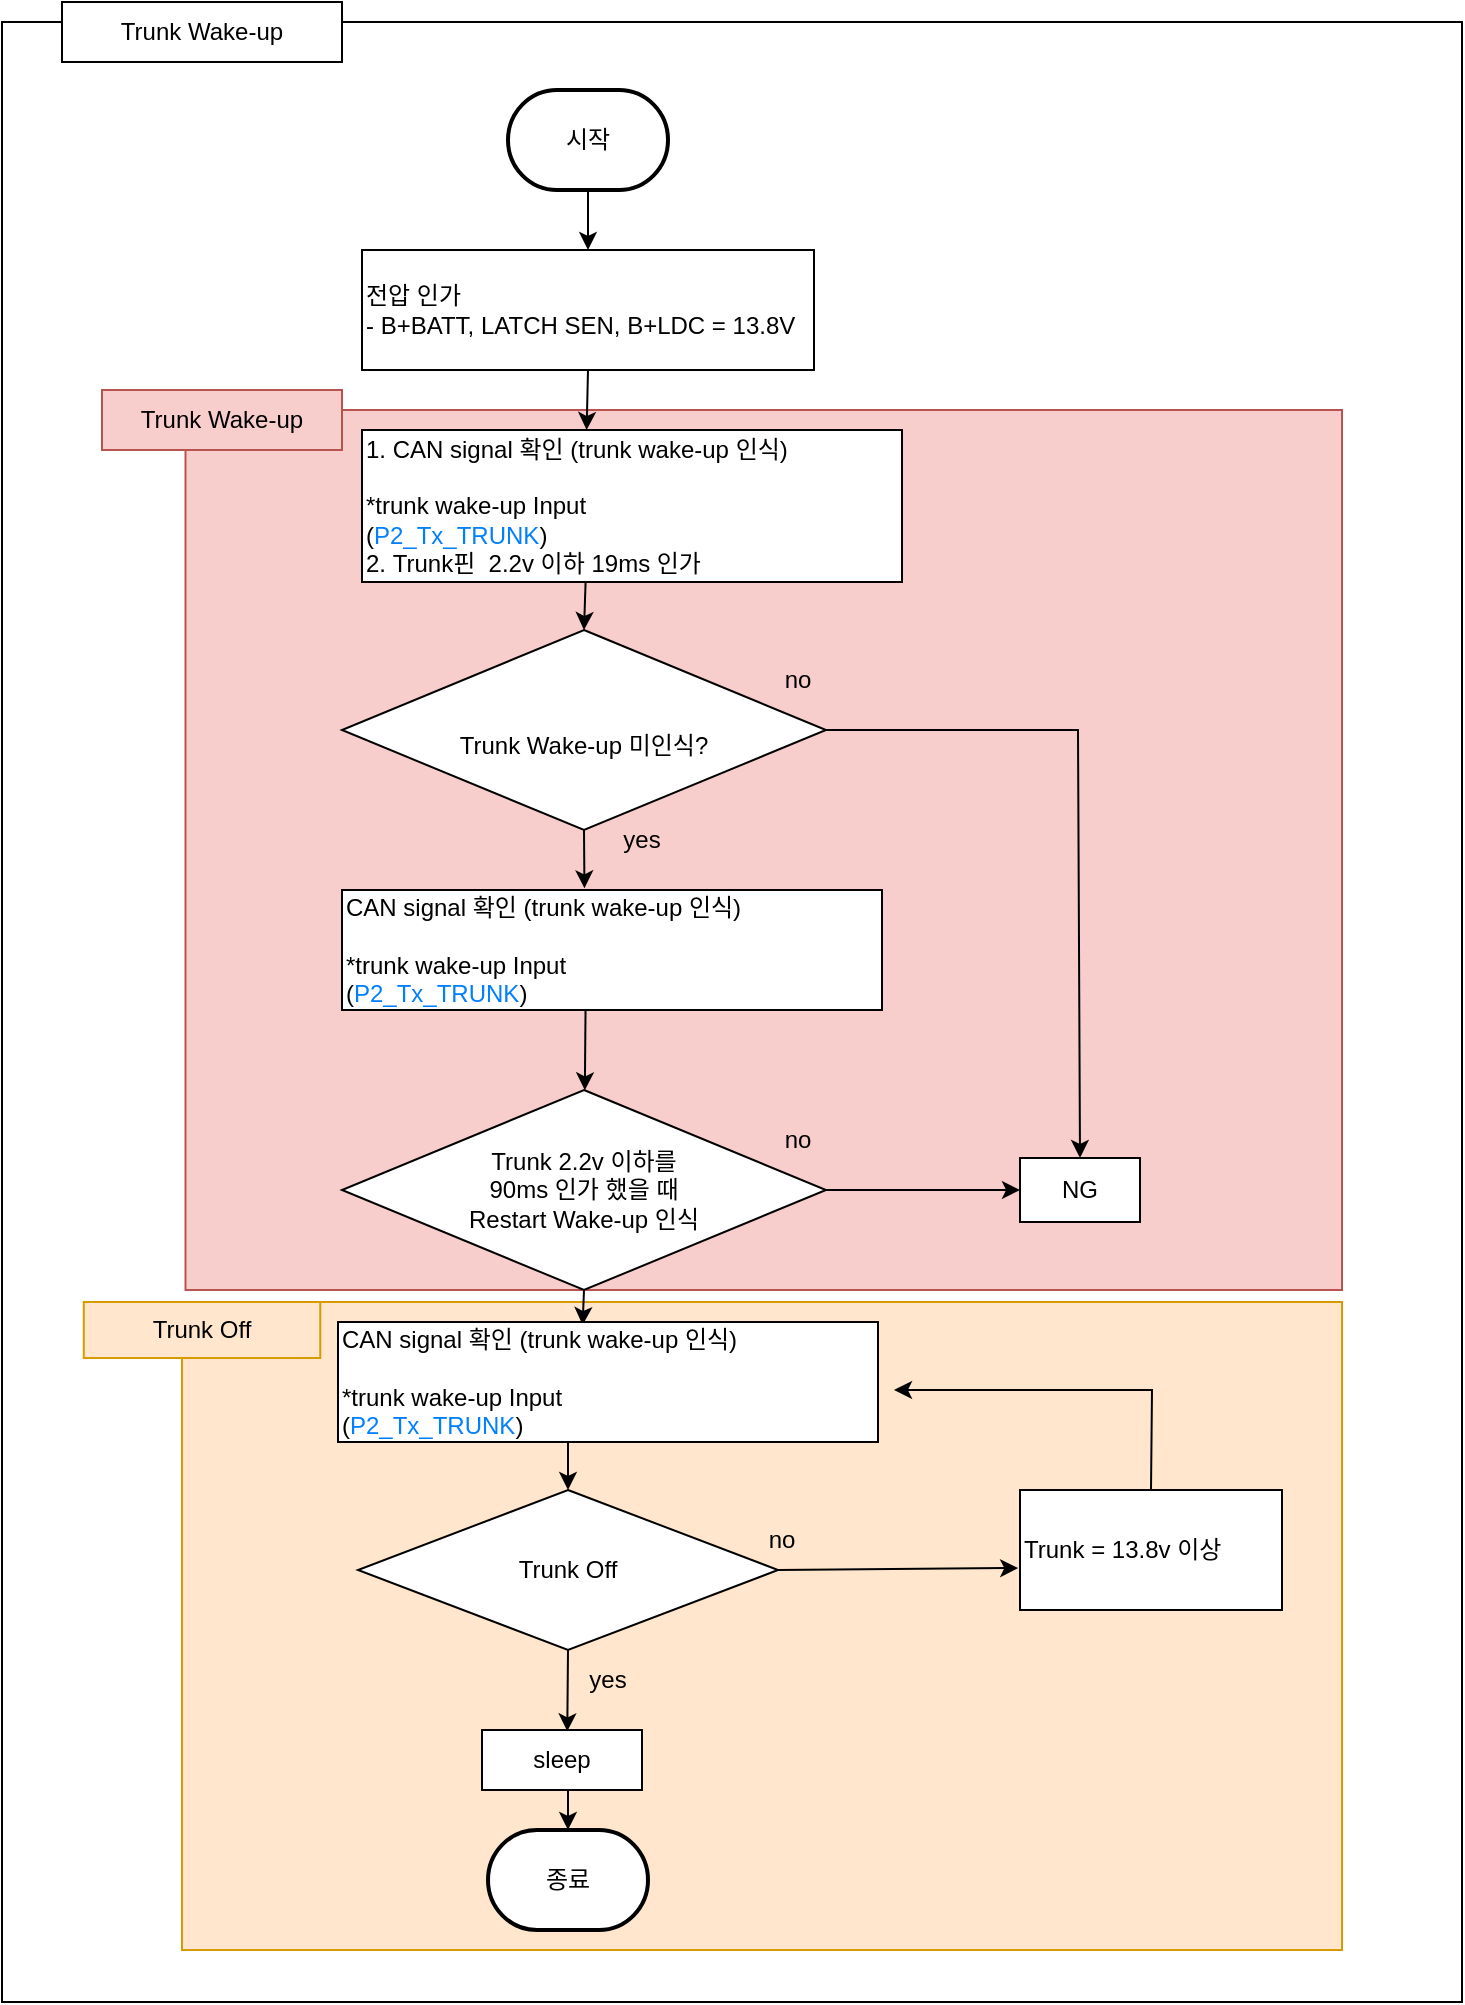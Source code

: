 <mxfile version="22.1.21" type="github">
  <diagram name="페이지-1" id="obiBgoJhXo5aXb0GnERu">
    <mxGraphModel dx="867" dy="536" grid="1" gridSize="10" guides="1" tooltips="1" connect="1" arrows="1" fold="1" page="1" pageScale="1" pageWidth="827" pageHeight="1169" math="0" shadow="0">
      <root>
        <mxCell id="0" />
        <mxCell id="1" parent="0" />
        <mxCell id="ZBejDf4waIo4YSwSh6Ry-65" value="" style="rounded=0;whiteSpace=wrap;html=1;" parent="1" vertex="1">
          <mxGeometry x="40" y="60" width="730" height="990" as="geometry" />
        </mxCell>
        <mxCell id="ZBejDf4waIo4YSwSh6Ry-73" value="Trunk Wake-up" style="rounded=0;whiteSpace=wrap;html=1;" parent="1" vertex="1">
          <mxGeometry x="70" y="50" width="140" height="30" as="geometry" />
        </mxCell>
        <mxCell id="ZBejDf4waIo4YSwSh6Ry-118" value="" style="rounded=0;whiteSpace=wrap;html=1;fillColor=#f8cecc;strokeColor=#b85450;" parent="1" vertex="1">
          <mxGeometry x="131.75" y="254" width="578.25" height="440" as="geometry" />
        </mxCell>
        <mxCell id="ZBejDf4waIo4YSwSh6Ry-119" value="&lt;span style=&quot;color: rgb(0, 0, 0); font-family: Helvetica; font-size: 12px; font-style: normal; font-variant-ligatures: normal; font-variant-caps: normal; font-weight: 400; letter-spacing: normal; orphans: 2; text-align: center; text-indent: 0px; text-transform: none; widows: 2; word-spacing: 0px; -webkit-text-stroke-width: 0px; text-decoration-thickness: initial; text-decoration-style: initial; text-decoration-color: initial; float: none; display: inline !important;&quot;&gt;Trunk Wake-up&lt;br&gt;&lt;/span&gt;" style="rounded=0;whiteSpace=wrap;html=1;fillColor=#f8cecc;strokeColor=#b85450;fillStyle=solid;labelBackgroundColor=none;" parent="1" vertex="1">
          <mxGeometry x="90" y="244" width="120" height="30" as="geometry" />
        </mxCell>
        <mxCell id="ZBejDf4waIo4YSwSh6Ry-66" value="시작" style="strokeWidth=2;html=1;shape=mxgraph.flowchart.terminator;whiteSpace=wrap;" parent="1" vertex="1">
          <mxGeometry x="293" y="94" width="80" height="50" as="geometry" />
        </mxCell>
        <mxCell id="ZBejDf4waIo4YSwSh6Ry-68" value="전압 인가&lt;br&gt;- B+BATT, LATCH SEN, B+LDC = 13.8V" style="rounded=0;whiteSpace=wrap;html=1;align=left;" parent="1" vertex="1">
          <mxGeometry x="220" y="174" width="226" height="60" as="geometry" />
        </mxCell>
        <mxCell id="ZBejDf4waIo4YSwSh6Ry-69" value="&lt;br&gt;Trunk Wake-up 미인식?&lt;br&gt;" style="rhombus;whiteSpace=wrap;html=1;" parent="1" vertex="1">
          <mxGeometry x="210" y="364" width="242" height="100" as="geometry" />
        </mxCell>
        <mxCell id="ZBejDf4waIo4YSwSh6Ry-70" value="" style="endArrow=classic;html=1;rounded=0;entryX=0.5;entryY=0;entryDx=0;entryDy=0;exitX=0.414;exitY=1.005;exitDx=0;exitDy=0;exitPerimeter=0;" parent="1" source="ZBejDf4waIo4YSwSh6Ry-100" target="ZBejDf4waIo4YSwSh6Ry-69" edge="1">
          <mxGeometry width="50" height="50" relative="1" as="geometry">
            <mxPoint x="330" y="324" as="sourcePoint" />
            <mxPoint x="539" y="194" as="targetPoint" />
          </mxGeometry>
        </mxCell>
        <mxCell id="ZBejDf4waIo4YSwSh6Ry-71" value="" style="endArrow=classic;html=1;rounded=0;exitX=0.5;exitY=1;exitDx=0;exitDy=0;exitPerimeter=0;entryX=0.5;entryY=0;entryDx=0;entryDy=0;" parent="1" source="ZBejDf4waIo4YSwSh6Ry-66" target="ZBejDf4waIo4YSwSh6Ry-68" edge="1">
          <mxGeometry width="50" height="50" relative="1" as="geometry">
            <mxPoint x="59" y="194" as="sourcePoint" />
            <mxPoint x="109" y="144" as="targetPoint" />
          </mxGeometry>
        </mxCell>
        <mxCell id="ZBejDf4waIo4YSwSh6Ry-89" value="no" style="text;html=1;strokeColor=none;fillColor=none;align=center;verticalAlign=middle;whiteSpace=wrap;rounded=0;" parent="1" vertex="1">
          <mxGeometry x="408" y="374" width="60" height="30" as="geometry" />
        </mxCell>
        <mxCell id="ZBejDf4waIo4YSwSh6Ry-95" value="yes" style="text;html=1;strokeColor=none;fillColor=none;align=center;verticalAlign=middle;whiteSpace=wrap;rounded=0;" parent="1" vertex="1">
          <mxGeometry x="330" y="454" width="60" height="30" as="geometry" />
        </mxCell>
        <mxCell id="ZBejDf4waIo4YSwSh6Ry-96" value="" style="endArrow=classic;html=1;rounded=0;exitX=1;exitY=0.5;exitDx=0;exitDy=0;entryX=0.5;entryY=0;entryDx=0;entryDy=0;" parent="1" source="ZBejDf4waIo4YSwSh6Ry-69" target="ZBejDf4waIo4YSwSh6Ry-94" edge="1">
          <mxGeometry width="50" height="50" relative="1" as="geometry">
            <mxPoint x="568" y="394" as="sourcePoint" />
            <mxPoint x="618" y="344" as="targetPoint" />
            <Array as="points">
              <mxPoint x="578" y="414" />
            </Array>
          </mxGeometry>
        </mxCell>
        <mxCell id="ZBejDf4waIo4YSwSh6Ry-100" value="1. CAN signal 확인 (trunk wake-up 인식)&lt;br style=&quot;border-color: var(--border-color);&quot;&gt;&lt;br style=&quot;border-color: var(--border-color);&quot;&gt;*trunk wake-up&amp;nbsp;Input&amp;nbsp;&lt;br style=&quot;border-color: var(--border-color);&quot;&gt;(&lt;font style=&quot;border-color: var(--border-color);&quot; color=&quot;#007fff&quot;&gt;P2_Tx_TRUNK&lt;/font&gt;)&lt;br&gt;2.&amp;nbsp;Trunk핀&amp;nbsp; 2.2v 이하&amp;nbsp;&lt;span style=&quot;text-align: center;&quot;&gt;19ms 인가&lt;/span&gt;" style="rounded=0;whiteSpace=wrap;html=1;align=left;" parent="1" vertex="1">
          <mxGeometry x="220" y="264" width="270" height="76" as="geometry" />
        </mxCell>
        <mxCell id="ZBejDf4waIo4YSwSh6Ry-101" value="" style="endArrow=classic;html=1;rounded=0;exitX=0.5;exitY=1;exitDx=0;exitDy=0;entryX=0.416;entryY=0;entryDx=0;entryDy=0;entryPerimeter=0;" parent="1" source="ZBejDf4waIo4YSwSh6Ry-68" target="ZBejDf4waIo4YSwSh6Ry-100" edge="1">
          <mxGeometry width="50" height="50" relative="1" as="geometry">
            <mxPoint x="520" y="244" as="sourcePoint" />
            <mxPoint x="570" y="194" as="targetPoint" />
          </mxGeometry>
        </mxCell>
        <mxCell id="ZBejDf4waIo4YSwSh6Ry-102" value="" style="endArrow=classic;html=1;rounded=0;exitX=0.5;exitY=1;exitDx=0;exitDy=0;entryX=0.449;entryY=-0.014;entryDx=0;entryDy=0;entryPerimeter=0;" parent="1" source="ZBejDf4waIo4YSwSh6Ry-69" target="ZBejDf4waIo4YSwSh6Ry-103" edge="1">
          <mxGeometry width="50" height="50" relative="1" as="geometry">
            <mxPoint x="490" y="484" as="sourcePoint" />
            <mxPoint x="330.3" y="495.98" as="targetPoint" />
          </mxGeometry>
        </mxCell>
        <mxCell id="ZBejDf4waIo4YSwSh6Ry-103" value="CAN signal 확인 (trunk wake-up 인식)&lt;br style=&quot;border-color: var(--border-color);&quot;&gt;&lt;br style=&quot;border-color: var(--border-color);&quot;&gt;*trunk wake-up&amp;nbsp;Input&amp;nbsp;&lt;br style=&quot;border-color: var(--border-color);&quot;&gt;(&lt;font style=&quot;border-color: var(--border-color);&quot; color=&quot;#007fff&quot;&gt;P2_Tx_TRUNK&lt;/font&gt;)" style="rounded=0;whiteSpace=wrap;html=1;align=left;" parent="1" vertex="1">
          <mxGeometry x="210" y="494" width="270" height="60" as="geometry" />
        </mxCell>
        <mxCell id="ZBejDf4waIo4YSwSh6Ry-120" value="" style="rounded=0;whiteSpace=wrap;html=1;fillColor=#ffe6cc;strokeColor=#d79b00;" parent="1" vertex="1">
          <mxGeometry x="130" y="700" width="580" height="324" as="geometry" />
        </mxCell>
        <mxCell id="ZBejDf4waIo4YSwSh6Ry-121" value="&lt;span style=&quot;color: rgb(0, 0, 0); font-family: Helvetica; font-size: 12px; font-style: normal; font-variant-ligatures: normal; font-variant-caps: normal; font-weight: 400; letter-spacing: normal; orphans: 2; text-align: center; text-indent: 0px; text-transform: none; widows: 2; word-spacing: 0px; -webkit-text-stroke-width: 0px; text-decoration-thickness: initial; text-decoration-style: initial; text-decoration-color: initial; float: none; display: inline !important;&quot;&gt;Trunk Off&lt;br&gt;&lt;/span&gt;" style="rounded=0;whiteSpace=wrap;html=1;fillColor=#ffe6cc;strokeColor=#d79b00;labelBackgroundColor=none;" parent="1" vertex="1">
          <mxGeometry x="80.88" y="700" width="118.25" height="28" as="geometry" />
        </mxCell>
        <mxCell id="ZBejDf4waIo4YSwSh6Ry-91" value="Trunk 2.2v 이하를&lt;br&gt;90ms 인가 했을 때 &lt;br&gt;Restart Wake-up 인식" style="rhombus;whiteSpace=wrap;html=1;" parent="1" vertex="1">
          <mxGeometry x="210" y="594" width="242" height="100" as="geometry" />
        </mxCell>
        <mxCell id="ZBejDf4waIo4YSwSh6Ry-92" value="no" style="text;html=1;strokeColor=none;fillColor=none;align=center;verticalAlign=middle;whiteSpace=wrap;rounded=0;" parent="1" vertex="1">
          <mxGeometry x="408" y="604" width="60" height="30" as="geometry" />
        </mxCell>
        <mxCell id="ZBejDf4waIo4YSwSh6Ry-93" value="" style="endArrow=classic;html=1;rounded=0;exitX=0.451;exitY=0.995;exitDx=0;exitDy=0;exitPerimeter=0;" parent="1" source="ZBejDf4waIo4YSwSh6Ry-103" target="ZBejDf4waIo4YSwSh6Ry-91" edge="1">
          <mxGeometry width="50" height="50" relative="1" as="geometry">
            <mxPoint x="330.3" y="552.62" as="sourcePoint" />
            <mxPoint x="58" y="343" as="targetPoint" />
          </mxGeometry>
        </mxCell>
        <mxCell id="ZBejDf4waIo4YSwSh6Ry-94" value="NG" style="rounded=0;whiteSpace=wrap;html=1;align=center;" parent="1" vertex="1">
          <mxGeometry x="549" y="628" width="60" height="32" as="geometry" />
        </mxCell>
        <mxCell id="ZBejDf4waIo4YSwSh6Ry-97" value="" style="endArrow=classic;html=1;rounded=0;exitX=1;exitY=0.5;exitDx=0;exitDy=0;entryX=0;entryY=0.5;entryDx=0;entryDy=0;" parent="1" source="ZBejDf4waIo4YSwSh6Ry-91" target="ZBejDf4waIo4YSwSh6Ry-94" edge="1">
          <mxGeometry width="50" height="50" relative="1" as="geometry">
            <mxPoint x="538" y="485" as="sourcePoint" />
            <mxPoint x="540" y="645" as="targetPoint" />
            <Array as="points" />
          </mxGeometry>
        </mxCell>
        <mxCell id="ZBejDf4waIo4YSwSh6Ry-105" value="종료" style="strokeWidth=2;html=1;shape=mxgraph.flowchart.terminator;whiteSpace=wrap;" parent="1" vertex="1">
          <mxGeometry x="283" y="964" width="80" height="50" as="geometry" />
        </mxCell>
        <mxCell id="ZBejDf4waIo4YSwSh6Ry-106" value="Trunk&amp;nbsp;Off" style="rhombus;whiteSpace=wrap;html=1;" parent="1" vertex="1">
          <mxGeometry x="218" y="794" width="210" height="80" as="geometry" />
        </mxCell>
        <mxCell id="ZBejDf4waIo4YSwSh6Ry-107" value="" style="endArrow=classic;html=1;rounded=0;exitX=0.5;exitY=1;exitDx=0;exitDy=0;entryX=0.5;entryY=0;entryDx=0;entryDy=0;" parent="1" target="ZBejDf4waIo4YSwSh6Ry-106" edge="1">
          <mxGeometry width="50" height="50" relative="1" as="geometry">
            <mxPoint x="323" y="754" as="sourcePoint" />
            <mxPoint x="529" y="714" as="targetPoint" />
          </mxGeometry>
        </mxCell>
        <mxCell id="ZBejDf4waIo4YSwSh6Ry-108" value="" style="endArrow=classic;html=1;rounded=0;exitX=0.5;exitY=1;exitDx=0;exitDy=0;entryX=0.5;entryY=0;entryDx=0;entryDy=0;entryPerimeter=0;" parent="1" target="ZBejDf4waIo4YSwSh6Ry-105" edge="1">
          <mxGeometry width="50" height="50" relative="1" as="geometry">
            <mxPoint x="323" y="944" as="sourcePoint" />
            <mxPoint x="109" y="894" as="targetPoint" />
          </mxGeometry>
        </mxCell>
        <mxCell id="ZBejDf4waIo4YSwSh6Ry-109" value="Trunk = 13.8v 이상" style="rounded=0;whiteSpace=wrap;html=1;align=left;" parent="1" vertex="1">
          <mxGeometry x="549" y="794" width="131" height="60" as="geometry" />
        </mxCell>
        <mxCell id="ZBejDf4waIo4YSwSh6Ry-110" value="" style="endArrow=classic;html=1;rounded=0;exitX=1;exitY=0.5;exitDx=0;exitDy=0;entryX=-0.007;entryY=0.65;entryDx=0;entryDy=0;entryPerimeter=0;" parent="1" source="ZBejDf4waIo4YSwSh6Ry-106" target="ZBejDf4waIo4YSwSh6Ry-109" edge="1">
          <mxGeometry width="50" height="50" relative="1" as="geometry">
            <mxPoint x="559" y="764" as="sourcePoint" />
            <mxPoint x="609" y="714" as="targetPoint" />
          </mxGeometry>
        </mxCell>
        <mxCell id="ZBejDf4waIo4YSwSh6Ry-111" value="sleep" style="rounded=0;whiteSpace=wrap;html=1;align=center;" parent="1" vertex="1">
          <mxGeometry x="280" y="914" width="80" height="30" as="geometry" />
        </mxCell>
        <mxCell id="ZBejDf4waIo4YSwSh6Ry-112" value="" style="endArrow=classic;html=1;rounded=0;exitX=0.5;exitY=1;exitDx=0;exitDy=0;entryX=0.533;entryY=0.022;entryDx=0;entryDy=0;entryPerimeter=0;" parent="1" source="ZBejDf4waIo4YSwSh6Ry-106" target="ZBejDf4waIo4YSwSh6Ry-111" edge="1">
          <mxGeometry width="50" height="50" relative="1" as="geometry">
            <mxPoint x="120" y="894" as="sourcePoint" />
            <mxPoint x="170" y="844" as="targetPoint" />
          </mxGeometry>
        </mxCell>
        <mxCell id="ZBejDf4waIo4YSwSh6Ry-113" value="yes" style="text;html=1;strokeColor=none;fillColor=none;align=center;verticalAlign=middle;whiteSpace=wrap;rounded=0;" parent="1" vertex="1">
          <mxGeometry x="313" y="874" width="60" height="30" as="geometry" />
        </mxCell>
        <mxCell id="ZBejDf4waIo4YSwSh6Ry-114" value="no" style="text;html=1;strokeColor=none;fillColor=none;align=center;verticalAlign=middle;whiteSpace=wrap;rounded=0;" parent="1" vertex="1">
          <mxGeometry x="400" y="804" width="60" height="30" as="geometry" />
        </mxCell>
        <mxCell id="ZBejDf4waIo4YSwSh6Ry-115" value="" style="endArrow=classic;html=1;rounded=0;exitX=0.5;exitY=0;exitDx=0;exitDy=0;" parent="1" source="ZBejDf4waIo4YSwSh6Ry-109" edge="1">
          <mxGeometry width="50" height="50" relative="1" as="geometry">
            <mxPoint x="684" y="794" as="sourcePoint" />
            <mxPoint x="486" y="744" as="targetPoint" />
            <Array as="points">
              <mxPoint x="615" y="744" />
            </Array>
          </mxGeometry>
        </mxCell>
        <mxCell id="ZBejDf4waIo4YSwSh6Ry-116" value="" style="endArrow=classic;html=1;rounded=0;exitX=0.5;exitY=1;exitDx=0;exitDy=0;entryX=0.453;entryY=0.025;entryDx=0;entryDy=0;entryPerimeter=0;" parent="1" target="ZBejDf4waIo4YSwSh6Ry-117" edge="1">
          <mxGeometry width="50" height="50" relative="1" as="geometry">
            <mxPoint x="331" y="694" as="sourcePoint" />
            <mxPoint x="331.56" y="713.7" as="targetPoint" />
          </mxGeometry>
        </mxCell>
        <mxCell id="ZBejDf4waIo4YSwSh6Ry-117" value="CAN signal 확인 (trunk wake-up 인식)&lt;br&gt;&lt;br&gt;*trunk wake-up&amp;nbsp;Input&amp;nbsp;&lt;br&gt;(&lt;font color=&quot;#007fff&quot;&gt;P2_Tx_TRUNK&lt;/font&gt;)" style="rounded=0;whiteSpace=wrap;html=1;align=left;" parent="1" vertex="1">
          <mxGeometry x="208" y="710" width="270" height="60" as="geometry" />
        </mxCell>
      </root>
    </mxGraphModel>
  </diagram>
</mxfile>
